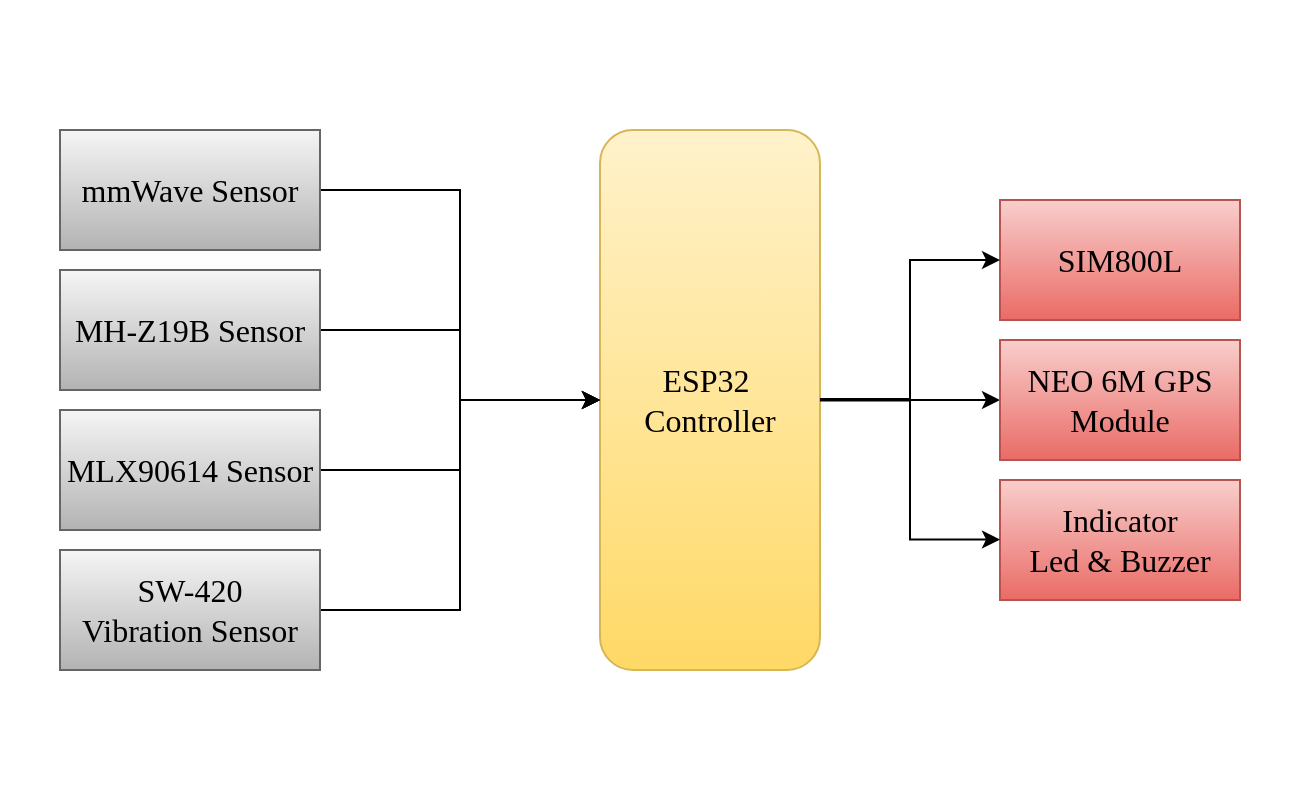 <mxfile version="26.1.1">
  <diagram name="Page-1" id="lX6KFraymBeUOsmvgpBd">
    <mxGraphModel dx="1050" dy="565" grid="1" gridSize="10" guides="1" tooltips="1" connect="1" arrows="1" fold="1" page="1" pageScale="1" pageWidth="850" pageHeight="1100" math="0" shadow="0">
      <root>
        <mxCell id="0" />
        <mxCell id="1" parent="0" />
        <mxCell id="WgHSnuHPAQqxPD_X95s2-34" value="" style="group" vertex="1" connectable="0" parent="1">
          <mxGeometry x="60" y="90" width="650" height="400" as="geometry" />
        </mxCell>
        <mxCell id="WgHSnuHPAQqxPD_X95s2-33" value="" style="rounded=0;whiteSpace=wrap;html=1;fillColor=none;strokeColor=none;" vertex="1" parent="WgHSnuHPAQqxPD_X95s2-34">
          <mxGeometry y="-5" width="650" height="400" as="geometry" />
        </mxCell>
        <mxCell id="WgHSnuHPAQqxPD_X95s2-29" value="" style="edgeStyle=orthogonalEdgeStyle;rounded=0;orthogonalLoop=1;jettySize=auto;html=1;verticalAlign=middle;fontFamily=Times New Roman;fontSize=16;" edge="1" parent="WgHSnuHPAQqxPD_X95s2-34" source="WgHSnuHPAQqxPD_X95s2-3" target="WgHSnuHPAQqxPD_X95s2-26">
          <mxGeometry relative="1" as="geometry" />
        </mxCell>
        <mxCell id="WgHSnuHPAQqxPD_X95s2-3" value="ESP32&amp;nbsp;&lt;br&gt;Controller" style="rounded=1;whiteSpace=wrap;html=1;fillColor=#fff2cc;gradientColor=#ffd966;strokeColor=#d6b656;verticalAlign=middle;fontFamily=Times New Roman;fontSize=16;" vertex="1" parent="WgHSnuHPAQqxPD_X95s2-34">
          <mxGeometry x="300" y="60" width="110" height="270" as="geometry" />
        </mxCell>
        <mxCell id="WgHSnuHPAQqxPD_X95s2-11" value="" style="edgeStyle=orthogonalEdgeStyle;rounded=0;orthogonalLoop=1;jettySize=auto;html=1;entryX=0;entryY=0.5;entryDx=0;entryDy=0;verticalAlign=middle;fontFamily=Times New Roman;fontSize=16;" edge="1" parent="WgHSnuHPAQqxPD_X95s2-34" source="WgHSnuHPAQqxPD_X95s2-4" target="WgHSnuHPAQqxPD_X95s2-3">
          <mxGeometry relative="1" as="geometry">
            <mxPoint x="260" y="90" as="targetPoint" />
          </mxGeometry>
        </mxCell>
        <mxCell id="WgHSnuHPAQqxPD_X95s2-4" value="mmWave Sensor" style="rounded=0;whiteSpace=wrap;html=1;fillColor=#f5f5f5;gradientColor=#b3b3b3;strokeColor=#666666;verticalAlign=middle;fontFamily=Times New Roman;fontSize=16;" vertex="1" parent="WgHSnuHPAQqxPD_X95s2-34">
          <mxGeometry x="30" y="60" width="130" height="60" as="geometry" />
        </mxCell>
        <mxCell id="WgHSnuHPAQqxPD_X95s2-19" value="" style="edgeStyle=orthogonalEdgeStyle;rounded=0;orthogonalLoop=1;jettySize=auto;html=1;entryX=0;entryY=0.5;entryDx=0;entryDy=0;verticalAlign=middle;fontFamily=Times New Roman;fontSize=16;" edge="1" parent="WgHSnuHPAQqxPD_X95s2-34" source="WgHSnuHPAQqxPD_X95s2-5" target="WgHSnuHPAQqxPD_X95s2-3">
          <mxGeometry relative="1" as="geometry">
            <mxPoint x="260" y="160" as="targetPoint" />
          </mxGeometry>
        </mxCell>
        <mxCell id="WgHSnuHPAQqxPD_X95s2-5" value="MH-Z19B Sensor" style="rounded=0;whiteSpace=wrap;html=1;fillColor=#f5f5f5;gradientColor=#b3b3b3;strokeColor=#666666;verticalAlign=middle;fontFamily=Times New Roman;fontSize=16;" vertex="1" parent="WgHSnuHPAQqxPD_X95s2-34">
          <mxGeometry x="30" y="130" width="130" height="60" as="geometry" />
        </mxCell>
        <mxCell id="WgHSnuHPAQqxPD_X95s2-21" value="" style="edgeStyle=orthogonalEdgeStyle;rounded=0;orthogonalLoop=1;jettySize=auto;html=1;entryX=0;entryY=0.5;entryDx=0;entryDy=0;verticalAlign=middle;fontFamily=Times New Roman;fontSize=16;" edge="1" parent="WgHSnuHPAQqxPD_X95s2-34" source="WgHSnuHPAQqxPD_X95s2-6" target="WgHSnuHPAQqxPD_X95s2-3">
          <mxGeometry relative="1" as="geometry">
            <mxPoint x="220" y="200" as="targetPoint" />
          </mxGeometry>
        </mxCell>
        <mxCell id="WgHSnuHPAQqxPD_X95s2-6" value="MLX90614 Sensor" style="rounded=0;whiteSpace=wrap;html=1;fillColor=#f5f5f5;gradientColor=#b3b3b3;strokeColor=#666666;verticalAlign=middle;fontFamily=Times New Roman;fontSize=16;" vertex="1" parent="WgHSnuHPAQqxPD_X95s2-34">
          <mxGeometry x="30" y="200" width="130" height="60" as="geometry" />
        </mxCell>
        <mxCell id="WgHSnuHPAQqxPD_X95s2-24" value="" style="edgeStyle=orthogonalEdgeStyle;rounded=0;orthogonalLoop=1;jettySize=auto;html=1;entryX=0;entryY=0.5;entryDx=0;entryDy=0;verticalAlign=middle;fontFamily=Times New Roman;fontSize=16;" edge="1" parent="WgHSnuHPAQqxPD_X95s2-34" source="WgHSnuHPAQqxPD_X95s2-7" target="WgHSnuHPAQqxPD_X95s2-3">
          <mxGeometry relative="1" as="geometry">
            <mxPoint x="240" y="300" as="targetPoint" />
          </mxGeometry>
        </mxCell>
        <mxCell id="WgHSnuHPAQqxPD_X95s2-7" value="SW-420&lt;div&gt;Vibration Sensor&lt;/div&gt;" style="rounded=0;whiteSpace=wrap;html=1;fillColor=#f5f5f5;gradientColor=#b3b3b3;strokeColor=#666666;verticalAlign=middle;fontFamily=Times New Roman;fontSize=16;" vertex="1" parent="WgHSnuHPAQqxPD_X95s2-34">
          <mxGeometry x="30" y="270" width="130" height="60" as="geometry" />
        </mxCell>
        <mxCell id="WgHSnuHPAQqxPD_X95s2-25" value="SIM800L" style="rounded=0;whiteSpace=wrap;html=1;fillColor=#f8cecc;gradientColor=#ea6b66;strokeColor=#b85450;verticalAlign=middle;fontFamily=Times New Roman;fontSize=16;" vertex="1" parent="WgHSnuHPAQqxPD_X95s2-34">
          <mxGeometry x="500" y="95" width="120" height="60" as="geometry" />
        </mxCell>
        <mxCell id="WgHSnuHPAQqxPD_X95s2-26" value="&lt;div style=&quot;&quot;&gt;&lt;font&gt;&lt;span style=&quot;background-color: transparent; text-wrap-mode: nowrap;&quot;&gt;NEO 6&lt;/span&gt;&lt;span style=&quot;background-color: transparent;&quot;&gt;M GPS Module&lt;/span&gt;&lt;/font&gt;&lt;/div&gt;" style="rounded=0;whiteSpace=wrap;html=1;fillColor=#f8cecc;gradientColor=#ea6b66;strokeColor=#b85450;verticalAlign=middle;fontFamily=Times New Roman;fontSize=16;align=center;" vertex="1" parent="WgHSnuHPAQqxPD_X95s2-34">
          <mxGeometry x="500" y="165" width="120" height="60" as="geometry" />
        </mxCell>
        <mxCell id="WgHSnuHPAQqxPD_X95s2-28" value="Indicator&lt;br&gt;Led &amp;amp; Buzzer" style="rounded=0;whiteSpace=wrap;html=1;fillColor=#f8cecc;gradientColor=#ea6b66;strokeColor=#b85450;verticalAlign=middle;fontFamily=Times New Roman;fontSize=16;" vertex="1" parent="WgHSnuHPAQqxPD_X95s2-34">
          <mxGeometry x="500" y="235" width="120" height="60" as="geometry" />
        </mxCell>
        <mxCell id="WgHSnuHPAQqxPD_X95s2-30" value="" style="edgeStyle=orthogonalEdgeStyle;rounded=0;orthogonalLoop=1;jettySize=auto;html=1;entryX=0;entryY=0.5;entryDx=0;entryDy=0;verticalAlign=middle;fontFamily=Times New Roman;fontSize=16;" edge="1" parent="WgHSnuHPAQqxPD_X95s2-34" target="WgHSnuHPAQqxPD_X95s2-25">
          <mxGeometry relative="1" as="geometry">
            <mxPoint x="410" y="194.5" as="sourcePoint" />
            <mxPoint x="500" y="194.5" as="targetPoint" />
            <Array as="points">
              <mxPoint x="455" y="195" />
              <mxPoint x="455" y="125" />
            </Array>
          </mxGeometry>
        </mxCell>
        <mxCell id="WgHSnuHPAQqxPD_X95s2-32" value="" style="edgeStyle=orthogonalEdgeStyle;rounded=0;orthogonalLoop=1;jettySize=auto;html=1;entryX=0;entryY=0.5;entryDx=0;entryDy=0;verticalAlign=middle;fontFamily=Times New Roman;fontSize=16;" edge="1" parent="WgHSnuHPAQqxPD_X95s2-34">
          <mxGeometry relative="1" as="geometry">
            <mxPoint x="410" y="195.25" as="sourcePoint" />
            <mxPoint x="500" y="264.75" as="targetPoint" />
            <Array as="points">
              <mxPoint x="455" y="194.75" />
              <mxPoint x="455" y="264.75" />
            </Array>
          </mxGeometry>
        </mxCell>
      </root>
    </mxGraphModel>
  </diagram>
</mxfile>
